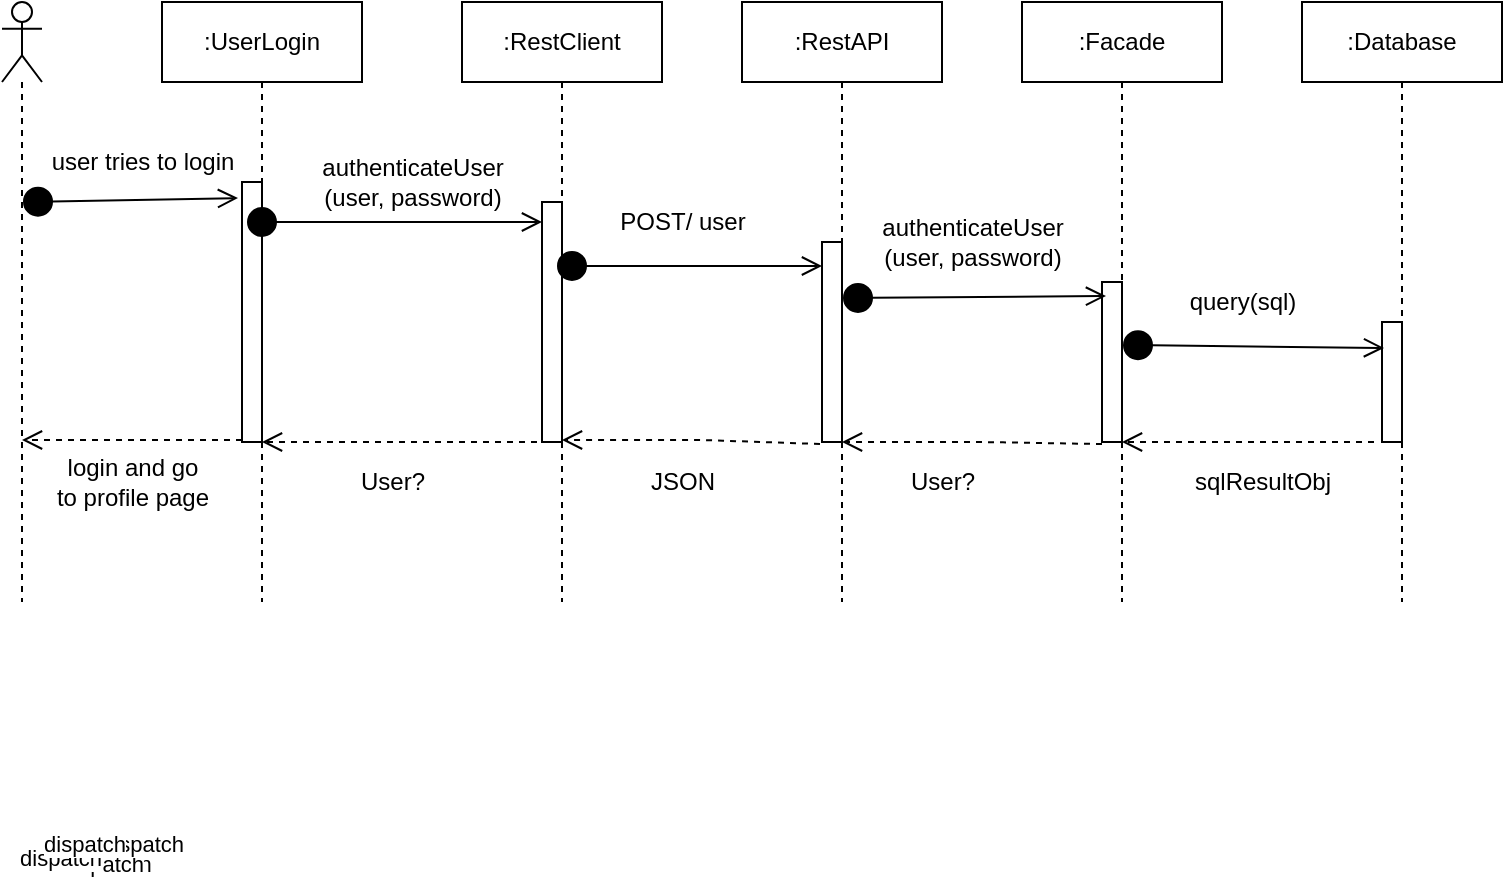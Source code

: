 <mxfile version="13.9.9" type="device"><diagram id="0eAh4zzZHOI5fNtVla1X" name="Page-1"><mxGraphModel dx="852" dy="494" grid="1" gridSize="10" guides="1" tooltips="1" connect="1" arrows="1" fold="1" page="1" pageScale="1" pageWidth="850" pageHeight="1100" math="0" shadow="0" extFonts="Permanent Marker^https://fonts.googleapis.com/css?family=Permanent+Marker"><root><mxCell id="0"/><mxCell id="1" parent="0"/><mxCell id="RrLa7jpMVjduxr5zetjl-1" value="" style="shape=umlLifeline;participant=umlActor;perimeter=lifelinePerimeter;whiteSpace=wrap;html=1;container=1;collapsible=0;recursiveResize=0;verticalAlign=top;spacingTop=36;outlineConnect=0;" parent="1" vertex="1"><mxGeometry x="40" y="60" width="20" height="300" as="geometry"/></mxCell><mxCell id="RrLa7jpMVjduxr5zetjl-2" value=":UserLogin" style="shape=umlLifeline;perimeter=lifelinePerimeter;whiteSpace=wrap;html=1;container=1;collapsible=0;recursiveResize=0;outlineConnect=0;" parent="1" vertex="1"><mxGeometry x="120" y="60" width="100" height="300" as="geometry"/></mxCell><mxCell id="RrLa7jpMVjduxr5zetjl-7" value="" style="html=1;points=[];perimeter=orthogonalPerimeter;" parent="RrLa7jpMVjduxr5zetjl-2" vertex="1"><mxGeometry x="40" y="90" width="10" height="130" as="geometry"/></mxCell><mxCell id="RrLa7jpMVjduxr5zetjl-3" value=":RestClient" style="shape=umlLifeline;perimeter=lifelinePerimeter;whiteSpace=wrap;html=1;container=1;collapsible=0;recursiveResize=0;outlineConnect=0;" parent="1" vertex="1"><mxGeometry x="270" y="60" width="100" height="300" as="geometry"/></mxCell><mxCell id="RrLa7jpMVjduxr5zetjl-8" value="" style="html=1;points=[];perimeter=orthogonalPerimeter;" parent="RrLa7jpMVjduxr5zetjl-3" vertex="1"><mxGeometry x="40" y="100" width="10" height="120" as="geometry"/></mxCell><mxCell id="RrLa7jpMVjduxr5zetjl-4" value=":RestAPI" style="shape=umlLifeline;perimeter=lifelinePerimeter;whiteSpace=wrap;html=1;container=1;collapsible=0;recursiveResize=0;outlineConnect=0;" parent="1" vertex="1"><mxGeometry x="410" y="60" width="100" height="300" as="geometry"/></mxCell><mxCell id="RrLa7jpMVjduxr5zetjl-5" value=":Facade" style="shape=umlLifeline;perimeter=lifelinePerimeter;whiteSpace=wrap;html=1;container=1;collapsible=0;recursiveResize=0;outlineConnect=0;" parent="1" vertex="1"><mxGeometry x="550" y="60" width="100" height="300" as="geometry"/></mxCell><mxCell id="RrLa7jpMVjduxr5zetjl-6" value=":Database" style="shape=umlLifeline;perimeter=lifelinePerimeter;whiteSpace=wrap;html=1;container=1;collapsible=0;recursiveResize=0;outlineConnect=0;" parent="1" vertex="1"><mxGeometry x="690" y="60" width="100" height="300" as="geometry"/></mxCell><mxCell id="RrLa7jpMVjduxr5zetjl-9" value="" style="html=1;points=[];perimeter=orthogonalPerimeter;" parent="1" vertex="1"><mxGeometry x="450" y="180" width="10" height="100" as="geometry"/></mxCell><mxCell id="RrLa7jpMVjduxr5zetjl-10" value="" style="html=1;points=[];perimeter=orthogonalPerimeter;" parent="1" vertex="1"><mxGeometry x="590" y="200" width="10" height="80" as="geometry"/></mxCell><mxCell id="RrLa7jpMVjduxr5zetjl-11" value="" style="html=1;points=[];perimeter=orthogonalPerimeter;" parent="1" vertex="1"><mxGeometry x="730" y="220" width="10" height="60" as="geometry"/></mxCell><mxCell id="RrLa7jpMVjduxr5zetjl-12" value="return" style="html=1;verticalAlign=bottom;endArrow=open;dashed=1;endSize=8;" parent="1" target="RrLa7jpMVjduxr5zetjl-1" edge="1"><mxGeometry x="0.448" y="221" relative="1" as="geometry"><mxPoint x="160" y="279" as="sourcePoint"/><mxPoint x="80" y="279" as="targetPoint"/><Array as="points"><mxPoint x="120" y="279"/></Array><mxPoint as="offset"/></mxGeometry></mxCell><mxCell id="RrLa7jpMVjduxr5zetjl-13" value="return" style="html=1;verticalAlign=bottom;endArrow=open;dashed=1;endSize=8;" parent="1" source="RrLa7jpMVjduxr5zetjl-3" edge="1"><mxGeometry x="1" y="221" relative="1" as="geometry"><mxPoint x="280.5" y="280" as="sourcePoint"/><mxPoint x="170" y="280" as="targetPoint"/><Array as="points"><mxPoint x="240.5" y="280"/></Array><mxPoint x="-69" y="-11" as="offset"/></mxGeometry></mxCell><mxCell id="RrLa7jpMVjduxr5zetjl-14" value="return" style="html=1;verticalAlign=bottom;endArrow=open;dashed=1;endSize=8;exitX=-0.1;exitY=1.01;exitDx=0;exitDy=0;exitPerimeter=0;" parent="1" source="RrLa7jpMVjduxr5zetjl-9" edge="1"><mxGeometry x="1" y="312" relative="1" as="geometry"><mxPoint x="430.5" y="279" as="sourcePoint"/><mxPoint x="320" y="279" as="targetPoint"/><Array as="points"><mxPoint x="390.5" y="279"/></Array><mxPoint x="-230" y="-101" as="offset"/></mxGeometry></mxCell><mxCell id="RrLa7jpMVjduxr5zetjl-15" value="return" style="html=1;verticalAlign=bottom;endArrow=open;dashed=1;endSize=8;exitX=0;exitY=1.013;exitDx=0;exitDy=0;exitPerimeter=0;" parent="1" source="RrLa7jpMVjduxr5zetjl-10" edge="1"><mxGeometry x="1" y="422" relative="1" as="geometry"><mxPoint x="570.5" y="280" as="sourcePoint"/><mxPoint x="460" y="280" as="targetPoint"/><Array as="points"><mxPoint x="530.5" y="280"/></Array><mxPoint x="-360" y="-202" as="offset"/></mxGeometry></mxCell><mxCell id="RrLa7jpMVjduxr5zetjl-16" value="return" style="html=1;verticalAlign=bottom;endArrow=open;dashed=1;endSize=8;exitX=-0.4;exitY=1;exitDx=0;exitDy=0;exitPerimeter=0;" parent="1" source="RrLa7jpMVjduxr5zetjl-11" edge="1"><mxGeometry x="1" y="555" relative="1" as="geometry"><mxPoint x="710.5" y="280" as="sourcePoint"/><mxPoint x="600" y="280" as="targetPoint"/><Array as="points"><mxPoint x="670.5" y="280"/></Array><mxPoint x="-510" y="-335" as="offset"/></mxGeometry></mxCell><mxCell id="RrLa7jpMVjduxr5zetjl-17" value="dispatch" style="html=1;verticalAlign=bottom;startArrow=circle;startFill=1;endArrow=open;startSize=6;endSize=8;entryX=-0.2;entryY=0.062;entryDx=0;entryDy=0;entryPerimeter=0;" parent="1" target="RrLa7jpMVjduxr5zetjl-7" edge="1"><mxGeometry x="-0.369" y="-331" width="80" relative="1" as="geometry"><mxPoint x="50" y="160" as="sourcePoint"/><mxPoint x="130" y="160" as="targetPoint"/><mxPoint as="offset"/></mxGeometry></mxCell><mxCell id="RrLa7jpMVjduxr5zetjl-18" value="dispatch" style="html=1;verticalAlign=bottom;startArrow=circle;startFill=1;endArrow=open;startSize=6;endSize=8;" parent="1" edge="1"><mxGeometry x="-1" y="-338" width="80" relative="1" as="geometry"><mxPoint x="162" y="170" as="sourcePoint"/><mxPoint x="310" y="170" as="targetPoint"/><mxPoint x="-72" y="-8" as="offset"/></mxGeometry></mxCell><mxCell id="RrLa7jpMVjduxr5zetjl-19" value="dispatch" style="html=1;verticalAlign=bottom;startArrow=circle;startFill=1;endArrow=open;startSize=6;endSize=8;" parent="1" edge="1"><mxGeometry x="-1" y="-363" width="80" relative="1" as="geometry"><mxPoint x="317" y="191.94" as="sourcePoint"/><mxPoint x="450" y="192" as="targetPoint"/><mxPoint x="-207" y="-65" as="offset"/></mxGeometry></mxCell><mxCell id="RrLa7jpMVjduxr5zetjl-20" value="dispatch" style="html=1;verticalAlign=bottom;startArrow=circle;startFill=1;endArrow=open;startSize=6;endSize=8;entryX=0.2;entryY=0.088;entryDx=0;entryDy=0;entryPerimeter=0;exitX=1;exitY=0.28;exitDx=0;exitDy=0;exitPerimeter=0;" parent="1" source="RrLa7jpMVjduxr5zetjl-9" target="RrLa7jpMVjduxr5zetjl-10" edge="1"><mxGeometry x="-1" y="-477" width="80" relative="1" as="geometry"><mxPoint x="460" y="210.97" as="sourcePoint"/><mxPoint x="585" y="208" as="targetPoint"/><mxPoint x="-394" y="-188" as="offset"/></mxGeometry></mxCell><mxCell id="RrLa7jpMVjduxr5zetjl-21" value="dispatch" style="html=1;verticalAlign=bottom;startArrow=circle;startFill=1;endArrow=open;startSize=6;endSize=8;" parent="1" edge="1"><mxGeometry x="-1" y="-554" width="80" relative="1" as="geometry"><mxPoint x="600" y="231.48" as="sourcePoint"/><mxPoint x="731" y="233" as="targetPoint"/><mxPoint x="-513" y="-295" as="offset"/></mxGeometry></mxCell><mxCell id="RrLa7jpMVjduxr5zetjl-22" value="user tries to login" style="text;html=1;align=center;verticalAlign=middle;resizable=0;points=[];autosize=1;" parent="1" vertex="1"><mxGeometry x="55" y="130" width="110" height="20" as="geometry"/></mxCell><mxCell id="RrLa7jpMVjduxr5zetjl-23" value="authenticateUser&lt;br&gt;(user, password)" style="text;html=1;align=center;verticalAlign=middle;resizable=0;points=[];autosize=1;" parent="1" vertex="1"><mxGeometry x="190" y="135" width="110" height="30" as="geometry"/></mxCell><mxCell id="RrLa7jpMVjduxr5zetjl-24" value="POST/ user" style="text;html=1;align=center;verticalAlign=middle;resizable=0;points=[];autosize=1;" parent="1" vertex="1"><mxGeometry x="340" y="160" width="80" height="20" as="geometry"/></mxCell><mxCell id="RrLa7jpMVjduxr5zetjl-25" value="authenticateUser&lt;br&gt;(user, password)" style="text;html=1;align=center;verticalAlign=middle;resizable=0;points=[];autosize=1;" parent="1" vertex="1"><mxGeometry x="470" y="165" width="110" height="30" as="geometry"/></mxCell><mxCell id="RrLa7jpMVjduxr5zetjl-26" value="query(sql)" style="text;html=1;align=center;verticalAlign=middle;resizable=0;points=[];autosize=1;" parent="1" vertex="1"><mxGeometry x="625" y="200" width="70" height="20" as="geometry"/></mxCell><mxCell id="RrLa7jpMVjduxr5zetjl-27" value="sqlResultObj" style="text;html=1;align=center;verticalAlign=middle;resizable=0;points=[];autosize=1;" parent="1" vertex="1"><mxGeometry x="630" y="290" width="80" height="20" as="geometry"/></mxCell><mxCell id="RrLa7jpMVjduxr5zetjl-28" value="User?" style="text;html=1;align=center;verticalAlign=middle;resizable=0;points=[];autosize=1;" parent="1" vertex="1"><mxGeometry x="485" y="290" width="50" height="20" as="geometry"/></mxCell><mxCell id="RrLa7jpMVjduxr5zetjl-29" value="JSON" style="text;html=1;align=center;verticalAlign=middle;resizable=0;points=[];autosize=1;" parent="1" vertex="1"><mxGeometry x="355" y="290" width="50" height="20" as="geometry"/></mxCell><mxCell id="RrLa7jpMVjduxr5zetjl-30" value="User?" style="text;html=1;align=center;verticalAlign=middle;resizable=0;points=[];autosize=1;" parent="1" vertex="1"><mxGeometry x="210" y="290" width="50" height="20" as="geometry"/></mxCell><mxCell id="RrLa7jpMVjduxr5zetjl-31" value="login and go &lt;br&gt;to profile page" style="text;html=1;align=center;verticalAlign=middle;resizable=0;points=[];autosize=1;" parent="1" vertex="1"><mxGeometry x="60" y="285" width="90" height="30" as="geometry"/></mxCell></root></mxGraphModel></diagram></mxfile>
